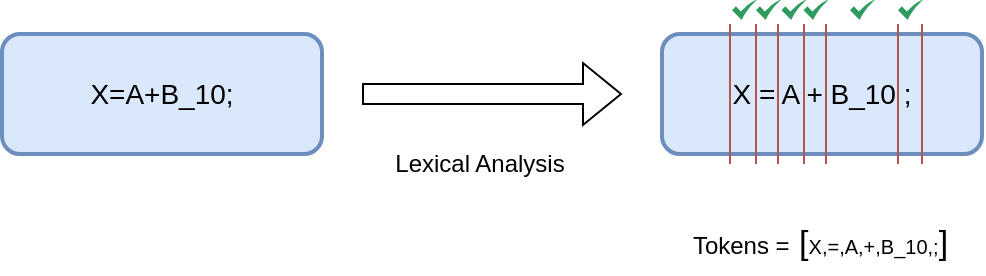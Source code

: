 <mxfile version="26.0.9">
  <diagram name="Page-1" id="UkIfleoKLhb_ippRS60x">
    <mxGraphModel dx="600" dy="388" grid="1" gridSize="10" guides="1" tooltips="1" connect="1" arrows="1" fold="1" page="1" pageScale="1" pageWidth="570" pageHeight="940" math="0" shadow="0">
      <root>
        <mxCell id="0" />
        <mxCell id="1" parent="0" />
        <mxCell id="JLvZ5wwWlp_m7Jqt_O5E-1" value="" style="rounded=1;whiteSpace=wrap;html=1;fillColor=#dae8fc;strokeWidth=2;strokeColor=#6c8ebf;" vertex="1" parent="1">
          <mxGeometry x="60" y="230" width="160" height="60" as="geometry" />
        </mxCell>
        <mxCell id="JLvZ5wwWlp_m7Jqt_O5E-2" value="" style="shape=flexArrow;endArrow=classic;html=1;rounded=0;" edge="1" parent="1">
          <mxGeometry width="50" height="50" relative="1" as="geometry">
            <mxPoint x="240" y="260" as="sourcePoint" />
            <mxPoint x="370" y="260" as="targetPoint" />
          </mxGeometry>
        </mxCell>
        <mxCell id="JLvZ5wwWlp_m7Jqt_O5E-3" value="&lt;font style=&quot;font-size: 14px;&quot;&gt;X=A+B_10;&lt;/font&gt;" style="text;html=1;align=center;verticalAlign=middle;whiteSpace=wrap;rounded=0;" vertex="1" parent="1">
          <mxGeometry x="85" y="245" width="110" height="30" as="geometry" />
        </mxCell>
        <mxCell id="JLvZ5wwWlp_m7Jqt_O5E-4" value="" style="rounded=1;whiteSpace=wrap;html=1;fillColor=#dae8fc;strokeWidth=2;strokeColor=#6c8ebf;connectable=0;allowArrows=0;" vertex="1" parent="1">
          <mxGeometry x="390" y="230" width="160" height="60" as="geometry" />
        </mxCell>
        <mxCell id="JLvZ5wwWlp_m7Jqt_O5E-5" value="&lt;font style=&quot;font-size: 14px;&quot;&gt;X = A + B_10 ;&lt;/font&gt;" style="text;html=1;align=center;verticalAlign=middle;whiteSpace=wrap;rounded=0;connectable=0;allowArrows=0;" vertex="1" parent="1">
          <mxGeometry x="415" y="245" width="110" height="30" as="geometry" />
        </mxCell>
        <mxCell id="JLvZ5wwWlp_m7Jqt_O5E-6" value="" style="endArrow=none;html=1;rounded=0;fillColor=#f8cecc;strokeColor=#b85450;" edge="1" parent="1">
          <mxGeometry width="50" height="50" relative="1" as="geometry">
            <mxPoint x="437" y="295" as="sourcePoint" />
            <mxPoint x="437" y="225" as="targetPoint" />
          </mxGeometry>
        </mxCell>
        <mxCell id="JLvZ5wwWlp_m7Jqt_O5E-7" value="" style="endArrow=none;html=1;rounded=0;fillColor=#f8cecc;strokeColor=#b85450;" edge="1" parent="1">
          <mxGeometry width="50" height="50" relative="1" as="geometry">
            <mxPoint x="448" y="295" as="sourcePoint" />
            <mxPoint x="448" y="225" as="targetPoint" />
          </mxGeometry>
        </mxCell>
        <mxCell id="JLvZ5wwWlp_m7Jqt_O5E-8" value="" style="endArrow=none;html=1;rounded=0;fillColor=#f8cecc;strokeColor=#b85450;" edge="1" parent="1">
          <mxGeometry width="50" height="50" relative="1" as="geometry">
            <mxPoint x="461" y="295" as="sourcePoint" />
            <mxPoint x="461" y="225" as="targetPoint" />
          </mxGeometry>
        </mxCell>
        <mxCell id="JLvZ5wwWlp_m7Jqt_O5E-9" value="" style="endArrow=none;html=1;rounded=0;fillColor=#f8cecc;strokeColor=#b85450;" edge="1" parent="1">
          <mxGeometry width="50" height="50" relative="1" as="geometry">
            <mxPoint x="472" y="295" as="sourcePoint" />
            <mxPoint x="472" y="225" as="targetPoint" />
          </mxGeometry>
        </mxCell>
        <mxCell id="JLvZ5wwWlp_m7Jqt_O5E-10" value="" style="endArrow=none;html=1;rounded=0;fillColor=#f8cecc;strokeColor=#b85450;" edge="1" parent="1">
          <mxGeometry width="50" height="50" relative="1" as="geometry">
            <mxPoint x="508" y="295" as="sourcePoint" />
            <mxPoint x="508" y="225" as="targetPoint" />
          </mxGeometry>
        </mxCell>
        <mxCell id="JLvZ5wwWlp_m7Jqt_O5E-11" value="" style="endArrow=none;html=1;rounded=0;fillColor=#f8cecc;strokeColor=#b85450;" edge="1" parent="1">
          <mxGeometry width="50" height="50" relative="1" as="geometry">
            <mxPoint x="520" y="295" as="sourcePoint" />
            <mxPoint x="520" y="225" as="targetPoint" />
          </mxGeometry>
        </mxCell>
        <mxCell id="JLvZ5wwWlp_m7Jqt_O5E-12" value="" style="sketch=0;html=1;aspect=fixed;strokeColor=none;shadow=0;align=center;fillColor=#2D9C5E;verticalAlign=top;labelPosition=center;verticalLabelPosition=bottom;shape=mxgraph.gcp2.check" vertex="1" parent="1">
          <mxGeometry x="425" y="213" width="12.5" height="10" as="geometry" />
        </mxCell>
        <mxCell id="JLvZ5wwWlp_m7Jqt_O5E-13" value="" style="endArrow=none;html=1;rounded=0;fillColor=#f8cecc;strokeColor=#b85450;" edge="1" parent="1">
          <mxGeometry width="50" height="50" relative="1" as="geometry">
            <mxPoint x="424" y="295" as="sourcePoint" />
            <mxPoint x="424" y="225" as="targetPoint" />
          </mxGeometry>
        </mxCell>
        <mxCell id="JLvZ5wwWlp_m7Jqt_O5E-14" value="" style="sketch=0;html=1;aspect=fixed;strokeColor=none;shadow=0;align=center;fillColor=#2D9C5E;verticalAlign=top;labelPosition=center;verticalLabelPosition=bottom;shape=mxgraph.gcp2.check" vertex="1" parent="1">
          <mxGeometry x="508" y="213" width="12.5" height="10" as="geometry" />
        </mxCell>
        <mxCell id="JLvZ5wwWlp_m7Jqt_O5E-15" value="" style="sketch=0;html=1;aspect=fixed;strokeColor=none;shadow=0;align=center;fillColor=#2D9C5E;verticalAlign=top;labelPosition=center;verticalLabelPosition=bottom;shape=mxgraph.gcp2.check" vertex="1" parent="1">
          <mxGeometry x="484" y="213" width="12.5" height="10" as="geometry" />
        </mxCell>
        <mxCell id="JLvZ5wwWlp_m7Jqt_O5E-16" value="" style="sketch=0;html=1;aspect=fixed;strokeColor=none;shadow=0;align=center;fillColor=#2D9C5E;verticalAlign=top;labelPosition=center;verticalLabelPosition=bottom;shape=mxgraph.gcp2.check" vertex="1" parent="1">
          <mxGeometry x="460.75" y="213" width="12.5" height="10" as="geometry" />
        </mxCell>
        <mxCell id="JLvZ5wwWlp_m7Jqt_O5E-17" value="" style="sketch=0;html=1;aspect=fixed;strokeColor=none;shadow=0;align=center;fillColor=#2D9C5E;verticalAlign=top;labelPosition=center;verticalLabelPosition=bottom;shape=mxgraph.gcp2.check" vertex="1" parent="1">
          <mxGeometry x="437" y="213" width="12.5" height="10" as="geometry" />
        </mxCell>
        <mxCell id="JLvZ5wwWlp_m7Jqt_O5E-18" value="" style="sketch=0;html=1;aspect=fixed;strokeColor=none;shadow=0;align=center;fillColor=#2D9C5E;verticalAlign=top;labelPosition=center;verticalLabelPosition=bottom;shape=mxgraph.gcp2.check" vertex="1" parent="1">
          <mxGeometry x="449.75" y="213" width="12.5" height="10" as="geometry" />
        </mxCell>
        <mxCell id="JLvZ5wwWlp_m7Jqt_O5E-19" value="Lexical Analysis" style="text;html=1;align=center;verticalAlign=middle;whiteSpace=wrap;rounded=0;" vertex="1" parent="1">
          <mxGeometry x="249" y="280" width="100" height="30" as="geometry" />
        </mxCell>
        <mxCell id="JLvZ5wwWlp_m7Jqt_O5E-20" value="&amp;nbsp; Tokens =&lt;font style=&quot;font-size: 17px;&quot;&gt; [&lt;/font&gt;&lt;font size=&quot;1&quot; style=&quot;&quot;&gt;X,=,A,+,B_10,;&lt;/font&gt;&lt;font style=&quot;font-size: 17px;&quot;&gt;]&lt;/font&gt;" style="text;html=1;align=left;verticalAlign=middle;whiteSpace=wrap;rounded=0;" vertex="1" parent="1">
          <mxGeometry x="397" y="320" width="140" height="30" as="geometry" />
        </mxCell>
      </root>
    </mxGraphModel>
  </diagram>
</mxfile>
